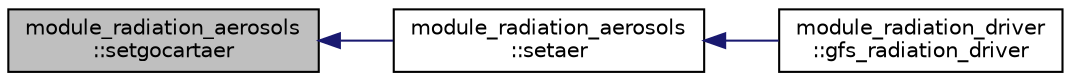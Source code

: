 digraph "module_radiation_aerosols::setgocartaer"
{
  edge [fontname="Helvetica",fontsize="10",labelfontname="Helvetica",labelfontsize="10"];
  node [fontname="Helvetica",fontsize="10",shape=record];
  rankdir="LR";
  Node55 [label="module_radiation_aerosols\l::setgocartaer",height=0.2,width=0.4,color="black", fillcolor="grey75", style="filled", fontcolor="black"];
  Node55 -> Node56 [dir="back",color="midnightblue",fontsize="10",style="solid",fontname="Helvetica"];
  Node56 [label="module_radiation_aerosols\l::setaer",height=0.2,width=0.4,color="black", fillcolor="white", style="filled",URL="$group__module__radiation__aerosols.html#ga184fcc0618c1c4d42fa08cfe1e20e5c1",tooltip="This subroutine computes aerosols optical properties. "];
  Node56 -> Node57 [dir="back",color="midnightblue",fontsize="10",style="solid",fontname="Helvetica"];
  Node57 [label="module_radiation_driver\l::gfs_radiation_driver",height=0.2,width=0.4,color="black", fillcolor="white", style="filled",URL="$group__module__radiation__driver.html#ga9c5872d3bd177315e79977d40245a99a",tooltip="This subroutine is the driver of main radiation calculations. It sets up column profiles, such as pressure, temperature, moisture, gases, clouds, aerosols, etc., as well as surface radiative characteristics, such as surface albedo, and emissivity. The call of this subroutine is placed inside both the time advancing loop and the horizontal grid loop. "];
}
